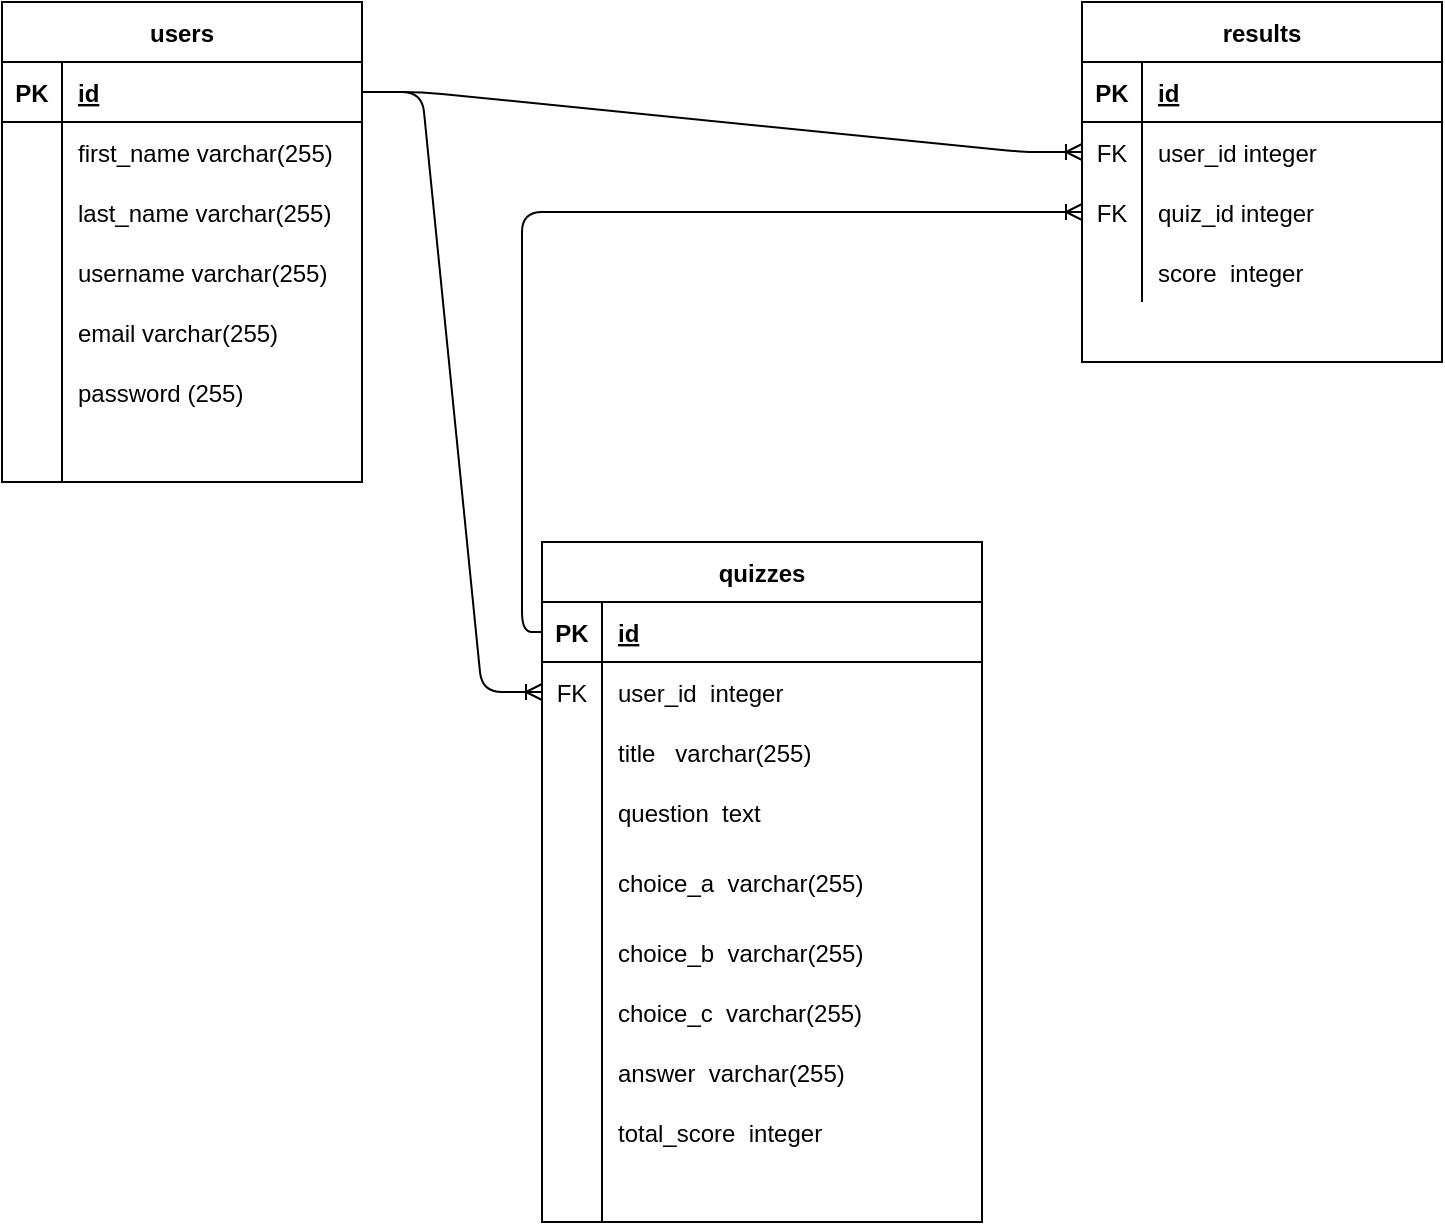 <mxfile version="13.7.1" type="github"><diagram id="h0KrhWMHqopYCfmLcsnU" name="Page-1"><mxGraphModel dx="1350" dy="772" grid="1" gridSize="10" guides="1" tooltips="1" connect="1" arrows="1" fold="1" page="1" pageScale="1" pageWidth="1100" pageHeight="850" math="0" shadow="0"><root><mxCell id="0"/><mxCell id="1" parent="0"/><mxCell id="2cyqW2zzAqJVgM53Qgfh-14" value="users" style="shape=table;startSize=30;container=1;collapsible=1;childLayout=tableLayout;fixedRows=1;rowLines=0;fontStyle=1;align=center;resizeLast=1;" vertex="1" parent="1"><mxGeometry x="40" y="160" width="180" height="240" as="geometry"/></mxCell><mxCell id="2cyqW2zzAqJVgM53Qgfh-15" value="" style="shape=partialRectangle;collapsible=0;dropTarget=0;pointerEvents=0;fillColor=none;top=0;left=0;bottom=1;right=0;points=[[0,0.5],[1,0.5]];portConstraint=eastwest;" vertex="1" parent="2cyqW2zzAqJVgM53Qgfh-14"><mxGeometry y="30" width="180" height="30" as="geometry"/></mxCell><mxCell id="2cyqW2zzAqJVgM53Qgfh-16" value="PK" style="shape=partialRectangle;connectable=0;fillColor=none;top=0;left=0;bottom=0;right=0;fontStyle=1;overflow=hidden;" vertex="1" parent="2cyqW2zzAqJVgM53Qgfh-15"><mxGeometry width="30" height="30" as="geometry"/></mxCell><mxCell id="2cyqW2zzAqJVgM53Qgfh-17" value="id" style="shape=partialRectangle;connectable=0;fillColor=none;top=0;left=0;bottom=0;right=0;align=left;spacingLeft=6;fontStyle=5;overflow=hidden;" vertex="1" parent="2cyqW2zzAqJVgM53Qgfh-15"><mxGeometry x="30" width="150" height="30" as="geometry"/></mxCell><mxCell id="2cyqW2zzAqJVgM53Qgfh-18" value="" style="shape=partialRectangle;collapsible=0;dropTarget=0;pointerEvents=0;fillColor=none;top=0;left=0;bottom=0;right=0;points=[[0,0.5],[1,0.5]];portConstraint=eastwest;" vertex="1" parent="2cyqW2zzAqJVgM53Qgfh-14"><mxGeometry y="60" width="180" height="30" as="geometry"/></mxCell><mxCell id="2cyqW2zzAqJVgM53Qgfh-19" value="" style="shape=partialRectangle;connectable=0;fillColor=none;top=0;left=0;bottom=0;right=0;editable=1;overflow=hidden;" vertex="1" parent="2cyqW2zzAqJVgM53Qgfh-18"><mxGeometry width="30" height="30" as="geometry"/></mxCell><mxCell id="2cyqW2zzAqJVgM53Qgfh-20" value="first_name varchar(255)" style="shape=partialRectangle;connectable=0;fillColor=none;top=0;left=0;bottom=0;right=0;align=left;spacingLeft=6;overflow=hidden;" vertex="1" parent="2cyqW2zzAqJVgM53Qgfh-18"><mxGeometry x="30" width="150" height="30" as="geometry"/></mxCell><mxCell id="2cyqW2zzAqJVgM53Qgfh-21" value="" style="shape=partialRectangle;collapsible=0;dropTarget=0;pointerEvents=0;fillColor=none;top=0;left=0;bottom=0;right=0;points=[[0,0.5],[1,0.5]];portConstraint=eastwest;" vertex="1" parent="2cyqW2zzAqJVgM53Qgfh-14"><mxGeometry y="90" width="180" height="30" as="geometry"/></mxCell><mxCell id="2cyqW2zzAqJVgM53Qgfh-22" value="" style="shape=partialRectangle;connectable=0;fillColor=none;top=0;left=0;bottom=0;right=0;editable=1;overflow=hidden;" vertex="1" parent="2cyqW2zzAqJVgM53Qgfh-21"><mxGeometry width="30" height="30" as="geometry"/></mxCell><mxCell id="2cyqW2zzAqJVgM53Qgfh-23" value="last_name varchar(255)" style="shape=partialRectangle;connectable=0;fillColor=none;top=0;left=0;bottom=0;right=0;align=left;spacingLeft=6;overflow=hidden;" vertex="1" parent="2cyqW2zzAqJVgM53Qgfh-21"><mxGeometry x="30" width="150" height="30" as="geometry"/></mxCell><mxCell id="2cyqW2zzAqJVgM53Qgfh-24" value="" style="shape=partialRectangle;collapsible=0;dropTarget=0;pointerEvents=0;fillColor=none;top=0;left=0;bottom=0;right=0;points=[[0,0.5],[1,0.5]];portConstraint=eastwest;" vertex="1" parent="2cyqW2zzAqJVgM53Qgfh-14"><mxGeometry y="120" width="180" height="30" as="geometry"/></mxCell><mxCell id="2cyqW2zzAqJVgM53Qgfh-25" value="" style="shape=partialRectangle;connectable=0;fillColor=none;top=0;left=0;bottom=0;right=0;editable=1;overflow=hidden;" vertex="1" parent="2cyqW2zzAqJVgM53Qgfh-24"><mxGeometry width="30" height="30" as="geometry"/></mxCell><mxCell id="2cyqW2zzAqJVgM53Qgfh-26" value="username varchar(255)" style="shape=partialRectangle;connectable=0;fillColor=none;top=0;left=0;bottom=0;right=0;align=left;spacingLeft=6;overflow=hidden;" vertex="1" parent="2cyqW2zzAqJVgM53Qgfh-24"><mxGeometry x="30" width="150" height="30" as="geometry"/></mxCell><mxCell id="2cyqW2zzAqJVgM53Qgfh-40" value="" style="shape=partialRectangle;collapsible=0;dropTarget=0;pointerEvents=0;fillColor=none;top=0;left=0;bottom=0;right=0;points=[[0,0.5],[1,0.5]];portConstraint=eastwest;" vertex="1" parent="2cyqW2zzAqJVgM53Qgfh-14"><mxGeometry y="150" width="180" height="30" as="geometry"/></mxCell><mxCell id="2cyqW2zzAqJVgM53Qgfh-41" value="" style="shape=partialRectangle;connectable=0;fillColor=none;top=0;left=0;bottom=0;right=0;editable=1;overflow=hidden;" vertex="1" parent="2cyqW2zzAqJVgM53Qgfh-40"><mxGeometry width="30" height="30" as="geometry"/></mxCell><mxCell id="2cyqW2zzAqJVgM53Qgfh-42" value="email varchar(255)" style="shape=partialRectangle;connectable=0;fillColor=none;top=0;left=0;bottom=0;right=0;align=left;spacingLeft=6;overflow=hidden;" vertex="1" parent="2cyqW2zzAqJVgM53Qgfh-40"><mxGeometry x="30" width="150" height="30" as="geometry"/></mxCell><mxCell id="2cyqW2zzAqJVgM53Qgfh-43" value="" style="shape=partialRectangle;collapsible=0;dropTarget=0;pointerEvents=0;fillColor=none;top=0;left=0;bottom=0;right=0;points=[[0,0.5],[1,0.5]];portConstraint=eastwest;" vertex="1" parent="2cyqW2zzAqJVgM53Qgfh-14"><mxGeometry y="180" width="180" height="30" as="geometry"/></mxCell><mxCell id="2cyqW2zzAqJVgM53Qgfh-44" value="" style="shape=partialRectangle;connectable=0;fillColor=none;top=0;left=0;bottom=0;right=0;editable=1;overflow=hidden;" vertex="1" parent="2cyqW2zzAqJVgM53Qgfh-43"><mxGeometry width="30" height="30" as="geometry"/></mxCell><mxCell id="2cyqW2zzAqJVgM53Qgfh-45" value="password (255)" style="shape=partialRectangle;connectable=0;fillColor=none;top=0;left=0;bottom=0;right=0;align=left;spacingLeft=6;overflow=hidden;" vertex="1" parent="2cyqW2zzAqJVgM53Qgfh-43"><mxGeometry x="30" width="150" height="30" as="geometry"/></mxCell><mxCell id="2cyqW2zzAqJVgM53Qgfh-46" value="" style="shape=partialRectangle;collapsible=0;dropTarget=0;pointerEvents=0;fillColor=none;top=0;left=0;bottom=0;right=0;points=[[0,0.5],[1,0.5]];portConstraint=eastwest;" vertex="1" parent="2cyqW2zzAqJVgM53Qgfh-14"><mxGeometry y="210" width="180" height="30" as="geometry"/></mxCell><mxCell id="2cyqW2zzAqJVgM53Qgfh-47" value="" style="shape=partialRectangle;connectable=0;fillColor=none;top=0;left=0;bottom=0;right=0;editable=1;overflow=hidden;" vertex="1" parent="2cyqW2zzAqJVgM53Qgfh-46"><mxGeometry width="30" height="30" as="geometry"/></mxCell><mxCell id="2cyqW2zzAqJVgM53Qgfh-48" value="" style="shape=partialRectangle;connectable=0;fillColor=none;top=0;left=0;bottom=0;right=0;align=left;spacingLeft=6;overflow=hidden;" vertex="1" parent="2cyqW2zzAqJVgM53Qgfh-46"><mxGeometry x="30" width="150" height="30" as="geometry"/></mxCell><mxCell id="2cyqW2zzAqJVgM53Qgfh-1" value="quizzes" style="shape=table;startSize=30;container=1;collapsible=1;childLayout=tableLayout;fixedRows=1;rowLines=0;fontStyle=1;align=center;resizeLast=1;" vertex="1" parent="1"><mxGeometry x="310" y="430" width="220" height="340" as="geometry"/></mxCell><mxCell id="2cyqW2zzAqJVgM53Qgfh-2" value="" style="shape=partialRectangle;collapsible=0;dropTarget=0;pointerEvents=0;fillColor=none;top=0;left=0;bottom=1;right=0;points=[[0,0.5],[1,0.5]];portConstraint=eastwest;" vertex="1" parent="2cyqW2zzAqJVgM53Qgfh-1"><mxGeometry y="30" width="220" height="30" as="geometry"/></mxCell><mxCell id="2cyqW2zzAqJVgM53Qgfh-3" value="PK" style="shape=partialRectangle;connectable=0;fillColor=none;top=0;left=0;bottom=0;right=0;fontStyle=1;overflow=hidden;" vertex="1" parent="2cyqW2zzAqJVgM53Qgfh-2"><mxGeometry width="30" height="30" as="geometry"/></mxCell><mxCell id="2cyqW2zzAqJVgM53Qgfh-4" value="id" style="shape=partialRectangle;connectable=0;fillColor=none;top=0;left=0;bottom=0;right=0;align=left;spacingLeft=6;fontStyle=5;overflow=hidden;" vertex="1" parent="2cyqW2zzAqJVgM53Qgfh-2"><mxGeometry x="30" width="190" height="30" as="geometry"/></mxCell><mxCell id="2cyqW2zzAqJVgM53Qgfh-5" value="" style="shape=partialRectangle;collapsible=0;dropTarget=0;pointerEvents=0;fillColor=none;top=0;left=0;bottom=0;right=0;points=[[0,0.5],[1,0.5]];portConstraint=eastwest;" vertex="1" parent="2cyqW2zzAqJVgM53Qgfh-1"><mxGeometry y="60" width="220" height="30" as="geometry"/></mxCell><mxCell id="2cyqW2zzAqJVgM53Qgfh-6" value="FK" style="shape=partialRectangle;connectable=0;fillColor=none;top=0;left=0;bottom=0;right=0;editable=1;overflow=hidden;" vertex="1" parent="2cyqW2zzAqJVgM53Qgfh-5"><mxGeometry width="30" height="30" as="geometry"/></mxCell><mxCell id="2cyqW2zzAqJVgM53Qgfh-7" value="user_id  integer" style="shape=partialRectangle;connectable=0;fillColor=none;top=0;left=0;bottom=0;right=0;align=left;spacingLeft=6;overflow=hidden;" vertex="1" parent="2cyqW2zzAqJVgM53Qgfh-5"><mxGeometry x="30" width="190" height="30" as="geometry"/></mxCell><mxCell id="2cyqW2zzAqJVgM53Qgfh-8" value="" style="shape=partialRectangle;collapsible=0;dropTarget=0;pointerEvents=0;fillColor=none;top=0;left=0;bottom=0;right=0;points=[[0,0.5],[1,0.5]];portConstraint=eastwest;" vertex="1" parent="2cyqW2zzAqJVgM53Qgfh-1"><mxGeometry y="90" width="220" height="30" as="geometry"/></mxCell><mxCell id="2cyqW2zzAqJVgM53Qgfh-9" value="" style="shape=partialRectangle;connectable=0;fillColor=none;top=0;left=0;bottom=0;right=0;editable=1;overflow=hidden;" vertex="1" parent="2cyqW2zzAqJVgM53Qgfh-8"><mxGeometry width="30" height="30" as="geometry"/></mxCell><mxCell id="2cyqW2zzAqJVgM53Qgfh-10" value="title   varchar(255)" style="shape=partialRectangle;connectable=0;fillColor=none;top=0;left=0;bottom=0;right=0;align=left;spacingLeft=6;overflow=hidden;" vertex="1" parent="2cyqW2zzAqJVgM53Qgfh-8"><mxGeometry x="30" width="190" height="30" as="geometry"/></mxCell><mxCell id="2cyqW2zzAqJVgM53Qgfh-68" value="" style="shape=partialRectangle;collapsible=0;dropTarget=0;pointerEvents=0;fillColor=none;top=0;left=0;bottom=0;right=0;points=[[0,0.5],[1,0.5]];portConstraint=eastwest;" vertex="1" parent="2cyqW2zzAqJVgM53Qgfh-1"><mxGeometry y="120" width="220" height="30" as="geometry"/></mxCell><mxCell id="2cyqW2zzAqJVgM53Qgfh-69" value="" style="shape=partialRectangle;connectable=0;fillColor=none;top=0;left=0;bottom=0;right=0;editable=1;overflow=hidden;" vertex="1" parent="2cyqW2zzAqJVgM53Qgfh-68"><mxGeometry width="30" height="30" as="geometry"/></mxCell><mxCell id="2cyqW2zzAqJVgM53Qgfh-70" value="question  text" style="shape=partialRectangle;connectable=0;fillColor=none;top=0;left=0;bottom=0;right=0;align=left;spacingLeft=6;overflow=hidden;" vertex="1" parent="2cyqW2zzAqJVgM53Qgfh-68"><mxGeometry x="30" width="190" height="30" as="geometry"/></mxCell><mxCell id="2cyqW2zzAqJVgM53Qgfh-11" value="" style="shape=partialRectangle;collapsible=0;dropTarget=0;pointerEvents=0;fillColor=none;top=0;left=0;bottom=0;right=0;points=[[0,0.5],[1,0.5]];portConstraint=eastwest;" vertex="1" parent="2cyqW2zzAqJVgM53Qgfh-1"><mxGeometry y="150" width="220" height="40" as="geometry"/></mxCell><mxCell id="2cyqW2zzAqJVgM53Qgfh-12" value="" style="shape=partialRectangle;connectable=0;fillColor=none;top=0;left=0;bottom=0;right=0;editable=1;overflow=hidden;" vertex="1" parent="2cyqW2zzAqJVgM53Qgfh-11"><mxGeometry width="30" height="40" as="geometry"/></mxCell><mxCell id="2cyqW2zzAqJVgM53Qgfh-13" value="choice_a  varchar(255)" style="shape=partialRectangle;connectable=0;fillColor=none;top=0;left=0;bottom=0;right=0;align=left;spacingLeft=6;overflow=hidden;" vertex="1" parent="2cyqW2zzAqJVgM53Qgfh-11"><mxGeometry x="30" width="190" height="40" as="geometry"/></mxCell><mxCell id="2cyqW2zzAqJVgM53Qgfh-53" value="" style="shape=partialRectangle;collapsible=0;dropTarget=0;pointerEvents=0;fillColor=none;top=0;left=0;bottom=0;right=0;points=[[0,0.5],[1,0.5]];portConstraint=eastwest;" vertex="1" parent="2cyqW2zzAqJVgM53Qgfh-1"><mxGeometry y="190" width="220" height="30" as="geometry"/></mxCell><mxCell id="2cyqW2zzAqJVgM53Qgfh-54" value="" style="shape=partialRectangle;connectable=0;fillColor=none;top=0;left=0;bottom=0;right=0;editable=1;overflow=hidden;" vertex="1" parent="2cyqW2zzAqJVgM53Qgfh-53"><mxGeometry width="30" height="30" as="geometry"/></mxCell><mxCell id="2cyqW2zzAqJVgM53Qgfh-55" value="choice_b  varchar(255)" style="shape=partialRectangle;connectable=0;fillColor=none;top=0;left=0;bottom=0;right=0;align=left;spacingLeft=6;overflow=hidden;" vertex="1" parent="2cyqW2zzAqJVgM53Qgfh-53"><mxGeometry x="30" width="190" height="30" as="geometry"/></mxCell><mxCell id="2cyqW2zzAqJVgM53Qgfh-56" value="" style="shape=partialRectangle;collapsible=0;dropTarget=0;pointerEvents=0;fillColor=none;top=0;left=0;bottom=0;right=0;points=[[0,0.5],[1,0.5]];portConstraint=eastwest;" vertex="1" parent="2cyqW2zzAqJVgM53Qgfh-1"><mxGeometry y="220" width="220" height="30" as="geometry"/></mxCell><mxCell id="2cyqW2zzAqJVgM53Qgfh-57" value="" style="shape=partialRectangle;connectable=0;fillColor=none;top=0;left=0;bottom=0;right=0;editable=1;overflow=hidden;" vertex="1" parent="2cyqW2zzAqJVgM53Qgfh-56"><mxGeometry width="30" height="30" as="geometry"/></mxCell><mxCell id="2cyqW2zzAqJVgM53Qgfh-58" value="choice_c  varchar(255)" style="shape=partialRectangle;connectable=0;fillColor=none;top=0;left=0;bottom=0;right=0;align=left;spacingLeft=6;overflow=hidden;" vertex="1" parent="2cyqW2zzAqJVgM53Qgfh-56"><mxGeometry x="30" width="190" height="30" as="geometry"/></mxCell><mxCell id="2cyqW2zzAqJVgM53Qgfh-59" value="" style="shape=partialRectangle;collapsible=0;dropTarget=0;pointerEvents=0;fillColor=none;top=0;left=0;bottom=0;right=0;points=[[0,0.5],[1,0.5]];portConstraint=eastwest;" vertex="1" parent="2cyqW2zzAqJVgM53Qgfh-1"><mxGeometry y="250" width="220" height="30" as="geometry"/></mxCell><mxCell id="2cyqW2zzAqJVgM53Qgfh-60" value="" style="shape=partialRectangle;connectable=0;fillColor=none;top=0;left=0;bottom=0;right=0;editable=1;overflow=hidden;" vertex="1" parent="2cyqW2zzAqJVgM53Qgfh-59"><mxGeometry width="30" height="30" as="geometry"/></mxCell><mxCell id="2cyqW2zzAqJVgM53Qgfh-61" value="answer  varchar(255)" style="shape=partialRectangle;connectable=0;fillColor=none;top=0;left=0;bottom=0;right=0;align=left;spacingLeft=6;overflow=hidden;" vertex="1" parent="2cyqW2zzAqJVgM53Qgfh-59"><mxGeometry x="30" width="190" height="30" as="geometry"/></mxCell><mxCell id="2cyqW2zzAqJVgM53Qgfh-62" value="" style="shape=partialRectangle;collapsible=0;dropTarget=0;pointerEvents=0;fillColor=none;top=0;left=0;bottom=0;right=0;points=[[0,0.5],[1,0.5]];portConstraint=eastwest;" vertex="1" parent="2cyqW2zzAqJVgM53Qgfh-1"><mxGeometry y="280" width="220" height="30" as="geometry"/></mxCell><mxCell id="2cyqW2zzAqJVgM53Qgfh-63" value="" style="shape=partialRectangle;connectable=0;fillColor=none;top=0;left=0;bottom=0;right=0;editable=1;overflow=hidden;" vertex="1" parent="2cyqW2zzAqJVgM53Qgfh-62"><mxGeometry width="30" height="30" as="geometry"/></mxCell><mxCell id="2cyqW2zzAqJVgM53Qgfh-64" value="total_score  integer" style="shape=partialRectangle;connectable=0;fillColor=none;top=0;left=0;bottom=0;right=0;align=left;spacingLeft=6;overflow=hidden;" vertex="1" parent="2cyqW2zzAqJVgM53Qgfh-62"><mxGeometry x="30" width="190" height="30" as="geometry"/></mxCell><mxCell id="2cyqW2zzAqJVgM53Qgfh-65" value="" style="shape=partialRectangle;collapsible=0;dropTarget=0;pointerEvents=0;fillColor=none;top=0;left=0;bottom=0;right=0;points=[[0,0.5],[1,0.5]];portConstraint=eastwest;" vertex="1" parent="2cyqW2zzAqJVgM53Qgfh-1"><mxGeometry y="310" width="220" height="30" as="geometry"/></mxCell><mxCell id="2cyqW2zzAqJVgM53Qgfh-66" value="" style="shape=partialRectangle;connectable=0;fillColor=none;top=0;left=0;bottom=0;right=0;editable=1;overflow=hidden;" vertex="1" parent="2cyqW2zzAqJVgM53Qgfh-65"><mxGeometry width="30" height="30" as="geometry"/></mxCell><mxCell id="2cyqW2zzAqJVgM53Qgfh-67" value="" style="shape=partialRectangle;connectable=0;fillColor=none;top=0;left=0;bottom=0;right=0;align=left;spacingLeft=6;overflow=hidden;" vertex="1" parent="2cyqW2zzAqJVgM53Qgfh-65"><mxGeometry x="30" width="190" height="30" as="geometry"/></mxCell><mxCell id="2cyqW2zzAqJVgM53Qgfh-50" value="" style="edgeStyle=entityRelationEdgeStyle;fontSize=12;html=1;endArrow=ERoneToMany;exitX=1;exitY=0.5;exitDx=0;exitDy=0;entryX=0;entryY=0.5;entryDx=0;entryDy=0;" edge="1" parent="1" source="2cyqW2zzAqJVgM53Qgfh-15" target="2cyqW2zzAqJVgM53Qgfh-5"><mxGeometry width="100" height="100" relative="1" as="geometry"><mxPoint x="500" y="550" as="sourcePoint"/><mxPoint x="260" y="510" as="targetPoint"/></mxGeometry></mxCell><mxCell id="2cyqW2zzAqJVgM53Qgfh-27" value="results" style="shape=table;startSize=30;container=1;collapsible=1;childLayout=tableLayout;fixedRows=1;rowLines=0;fontStyle=1;align=center;resizeLast=1;" vertex="1" parent="1"><mxGeometry x="580" y="160" width="180" height="180" as="geometry"/></mxCell><mxCell id="2cyqW2zzAqJVgM53Qgfh-28" value="" style="shape=partialRectangle;collapsible=0;dropTarget=0;pointerEvents=0;fillColor=none;top=0;left=0;bottom=1;right=0;points=[[0,0.5],[1,0.5]];portConstraint=eastwest;" vertex="1" parent="2cyqW2zzAqJVgM53Qgfh-27"><mxGeometry y="30" width="180" height="30" as="geometry"/></mxCell><mxCell id="2cyqW2zzAqJVgM53Qgfh-29" value="PK" style="shape=partialRectangle;connectable=0;fillColor=none;top=0;left=0;bottom=0;right=0;fontStyle=1;overflow=hidden;" vertex="1" parent="2cyqW2zzAqJVgM53Qgfh-28"><mxGeometry width="30" height="30" as="geometry"/></mxCell><mxCell id="2cyqW2zzAqJVgM53Qgfh-30" value="id" style="shape=partialRectangle;connectable=0;fillColor=none;top=0;left=0;bottom=0;right=0;align=left;spacingLeft=6;fontStyle=5;overflow=hidden;" vertex="1" parent="2cyqW2zzAqJVgM53Qgfh-28"><mxGeometry x="30" width="150" height="30" as="geometry"/></mxCell><mxCell id="2cyqW2zzAqJVgM53Qgfh-31" value="" style="shape=partialRectangle;collapsible=0;dropTarget=0;pointerEvents=0;fillColor=none;top=0;left=0;bottom=0;right=0;points=[[0,0.5],[1,0.5]];portConstraint=eastwest;" vertex="1" parent="2cyqW2zzAqJVgM53Qgfh-27"><mxGeometry y="60" width="180" height="30" as="geometry"/></mxCell><mxCell id="2cyqW2zzAqJVgM53Qgfh-32" value="FK" style="shape=partialRectangle;connectable=0;fillColor=none;top=0;left=0;bottom=0;right=0;editable=1;overflow=hidden;" vertex="1" parent="2cyqW2zzAqJVgM53Qgfh-31"><mxGeometry width="30" height="30" as="geometry"/></mxCell><mxCell id="2cyqW2zzAqJVgM53Qgfh-33" value="user_id integer" style="shape=partialRectangle;connectable=0;fillColor=none;top=0;left=0;bottom=0;right=0;align=left;spacingLeft=6;overflow=hidden;" vertex="1" parent="2cyqW2zzAqJVgM53Qgfh-31"><mxGeometry x="30" width="150" height="30" as="geometry"/></mxCell><mxCell id="2cyqW2zzAqJVgM53Qgfh-34" value="" style="shape=partialRectangle;collapsible=0;dropTarget=0;pointerEvents=0;fillColor=none;top=0;left=0;bottom=0;right=0;points=[[0,0.5],[1,0.5]];portConstraint=eastwest;" vertex="1" parent="2cyqW2zzAqJVgM53Qgfh-27"><mxGeometry y="90" width="180" height="30" as="geometry"/></mxCell><mxCell id="2cyqW2zzAqJVgM53Qgfh-35" value="FK" style="shape=partialRectangle;connectable=0;fillColor=none;top=0;left=0;bottom=0;right=0;editable=1;overflow=hidden;" vertex="1" parent="2cyqW2zzAqJVgM53Qgfh-34"><mxGeometry width="30" height="30" as="geometry"/></mxCell><mxCell id="2cyqW2zzAqJVgM53Qgfh-36" value="quiz_id integer" style="shape=partialRectangle;connectable=0;fillColor=none;top=0;left=0;bottom=0;right=0;align=left;spacingLeft=6;overflow=hidden;" vertex="1" parent="2cyqW2zzAqJVgM53Qgfh-34"><mxGeometry x="30" width="150" height="30" as="geometry"/></mxCell><mxCell id="2cyqW2zzAqJVgM53Qgfh-37" value="" style="shape=partialRectangle;collapsible=0;dropTarget=0;pointerEvents=0;fillColor=none;top=0;left=0;bottom=0;right=0;points=[[0,0.5],[1,0.5]];portConstraint=eastwest;" vertex="1" parent="2cyqW2zzAqJVgM53Qgfh-27"><mxGeometry y="120" width="180" height="30" as="geometry"/></mxCell><mxCell id="2cyqW2zzAqJVgM53Qgfh-38" value="" style="shape=partialRectangle;connectable=0;fillColor=none;top=0;left=0;bottom=0;right=0;editable=1;overflow=hidden;" vertex="1" parent="2cyqW2zzAqJVgM53Qgfh-37"><mxGeometry width="30" height="30" as="geometry"/></mxCell><mxCell id="2cyqW2zzAqJVgM53Qgfh-39" value="score  integer" style="shape=partialRectangle;connectable=0;fillColor=none;top=0;left=0;bottom=0;right=0;align=left;spacingLeft=6;overflow=hidden;" vertex="1" parent="2cyqW2zzAqJVgM53Qgfh-37"><mxGeometry x="30" width="150" height="30" as="geometry"/></mxCell><mxCell id="2cyqW2zzAqJVgM53Qgfh-51" value="" style="edgeStyle=entityRelationEdgeStyle;fontSize=12;html=1;endArrow=ERoneToMany;exitX=1;exitY=0.5;exitDx=0;exitDy=0;entryX=0;entryY=0.5;entryDx=0;entryDy=0;" edge="1" parent="1" source="2cyqW2zzAqJVgM53Qgfh-15" target="2cyqW2zzAqJVgM53Qgfh-31"><mxGeometry width="100" height="100" relative="1" as="geometry"><mxPoint x="360" y="550" as="sourcePoint"/><mxPoint x="460" y="450" as="targetPoint"/></mxGeometry></mxCell><mxCell id="2cyqW2zzAqJVgM53Qgfh-52" value="" style="edgeStyle=orthogonalEdgeStyle;fontSize=12;html=1;endArrow=ERoneToMany;exitX=0;exitY=0.5;exitDx=0;exitDy=0;entryX=0;entryY=0.5;entryDx=0;entryDy=0;" edge="1" parent="1" source="2cyqW2zzAqJVgM53Qgfh-2" target="2cyqW2zzAqJVgM53Qgfh-34"><mxGeometry width="100" height="100" relative="1" as="geometry"><mxPoint x="360" y="550" as="sourcePoint"/><mxPoint x="460" y="450" as="targetPoint"/></mxGeometry></mxCell></root></mxGraphModel></diagram></mxfile>